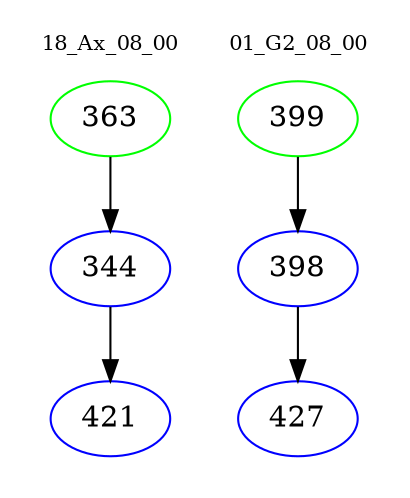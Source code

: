 digraph{
subgraph cluster_0 {
color = white
label = "18_Ax_08_00";
fontsize=10;
T0_363 [label="363", color="green"]
T0_363 -> T0_344 [color="black"]
T0_344 [label="344", color="blue"]
T0_344 -> T0_421 [color="black"]
T0_421 [label="421", color="blue"]
}
subgraph cluster_1 {
color = white
label = "01_G2_08_00";
fontsize=10;
T1_399 [label="399", color="green"]
T1_399 -> T1_398 [color="black"]
T1_398 [label="398", color="blue"]
T1_398 -> T1_427 [color="black"]
T1_427 [label="427", color="blue"]
}
}

